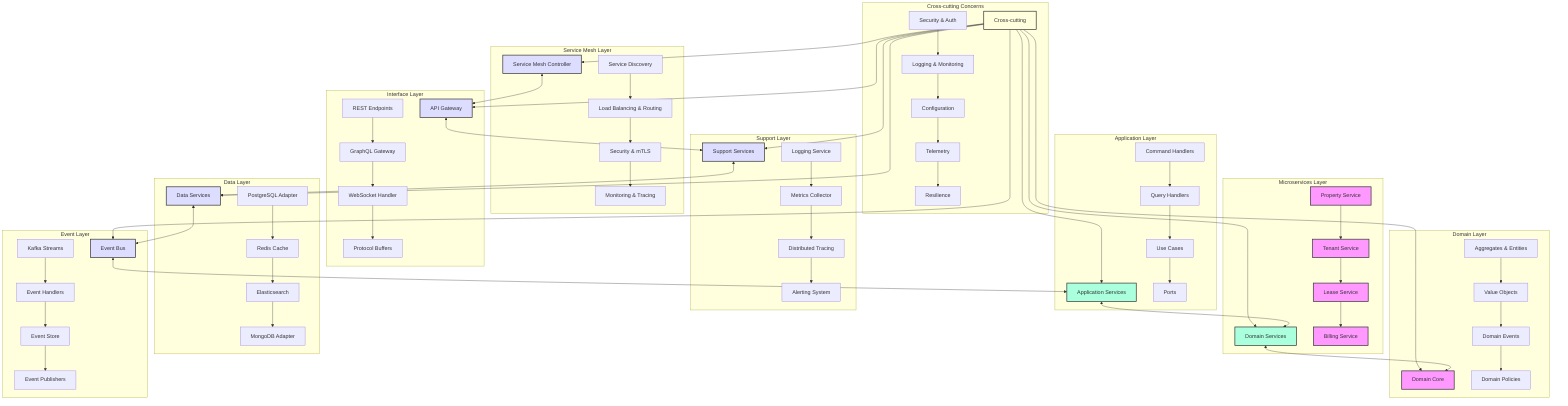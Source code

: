 graph TD
    %% Style Definitions
    classDef core fill:#f9f,stroke:#333,stroke-width:2px
    classDef adapter fill:#afd,stroke:#333,stroke-width:2px
    classDef infrastructure fill:#ddf,stroke:#333,stroke-width:2px
    classDef crosscutting fill:#ffd,stroke:#333,stroke-width:2px

    %% Cross-cutting Concerns
    subgraph "Cross-cutting Concerns"
        direction LR
        CC[Cross-cutting]
        CC_S[Security & Auth]
        CC_L[Logging & Monitoring]
        CC_C[Configuration]
        CC_T[Telemetry]
        CC_R[Resilience]
    end

    %% Layer 8: Service Mesh
    subgraph "Service Mesh Layer"
        SM[Service Mesh Controller]
        SM_D[Service Discovery]
        SM_R[Load Balancing & Routing]
        SM_S[Security & mTLS]
        SM_M[Monitoring & Tracing]
    end

    %% Layer 7: Interface
    subgraph "Interface Layer"
        IF[API Gateway]
        IF_R[REST Endpoints]
        IF_G[GraphQL Gateway]
        IF_W[WebSocket Handler]
        IF_P[Protocol Buffers]
    end

    %% Layer 6: Support
    subgraph "Support Layer"
        SP[Support Services]
        SP_L[Logging Service]
        SP_M[Metrics Collector]
        SP_T[Distributed Tracing]
        SP_A[Alerting System]
    end

    %% Layer 5: Data
    subgraph "Data Layer"
        DT[Data Services]
        DT_P[PostgreSQL Adapter]
        DT_R[Redis Cache]
        DT_E[Elasticsearch]
        DT_M[MongoDB Adapter]
    end

    %% Layer 4: Events
    subgraph "Event Layer"
        EV[Event Bus]
        EV_K[Kafka Streams]
        EV_H[Event Handlers]
        EV_S[Event Store]
        EV_P[Event Publishers]
    end

    %% Layer 3: Application
    subgraph "Application Layer"
        AP[Application Services]
        AP_C[Command Handlers]
        AP_Q[Query Handlers]
        AP_U[Use Cases]
        AP_P[Ports]
    end

    %% Layer 2: Microservices
    subgraph "Microservices Layer"
        MS[Domain Services]
        MS_P[Property Service]:::core
        MS_T[Tenant Service]:::core
        MS_L[Lease Service]:::core
        MS_B[Billing Service]:::core
    end

    %% Layer 1: Domain
    subgraph "Domain Layer"
        DM[Domain Core]:::core
        DM_M[Aggregates & Entities]
        DM_V[Value Objects]
        DM_E[Domain Events]
        DM_P[Domain Policies]
    end

    %% Primary Connections
    SM <--> IF
    IF <--> SP
    SP <--> DT
    DT <--> EV
    EV <--> AP
    AP <--> MS
    MS <--> DM

    %% Cross-cutting Connections
    CC --> SM
    CC --> IF
    CC --> SP
    CC --> DT
    CC --> EV
    CC --> AP
    CC --> MS
    CC --> DM

    %% Internal Layer Connections
    SM_D --> SM_R --> SM_S --> SM_M
    IF_R --> IF_G --> IF_W --> IF_P
    SP_L --> SP_M --> SP_T --> SP_A
    DT_P --> DT_R --> DT_E --> DT_M
    EV_K --> EV_H --> EV_S --> EV_P
    AP_C --> AP_Q --> AP_U --> AP_P
    MS_P --> MS_T --> MS_L --> MS_B
    DM_M --> DM_V --> DM_E --> DM_P

    %% Cross-cutting Internal Connections
    CC_S --> CC_L --> CC_C --> CC_T --> CC_R

    %% Apply Styles
    class SM,IF,SP,DT,EV infrastructure
    class AP,MS adapter
    class DM core
    class CC crosscutting